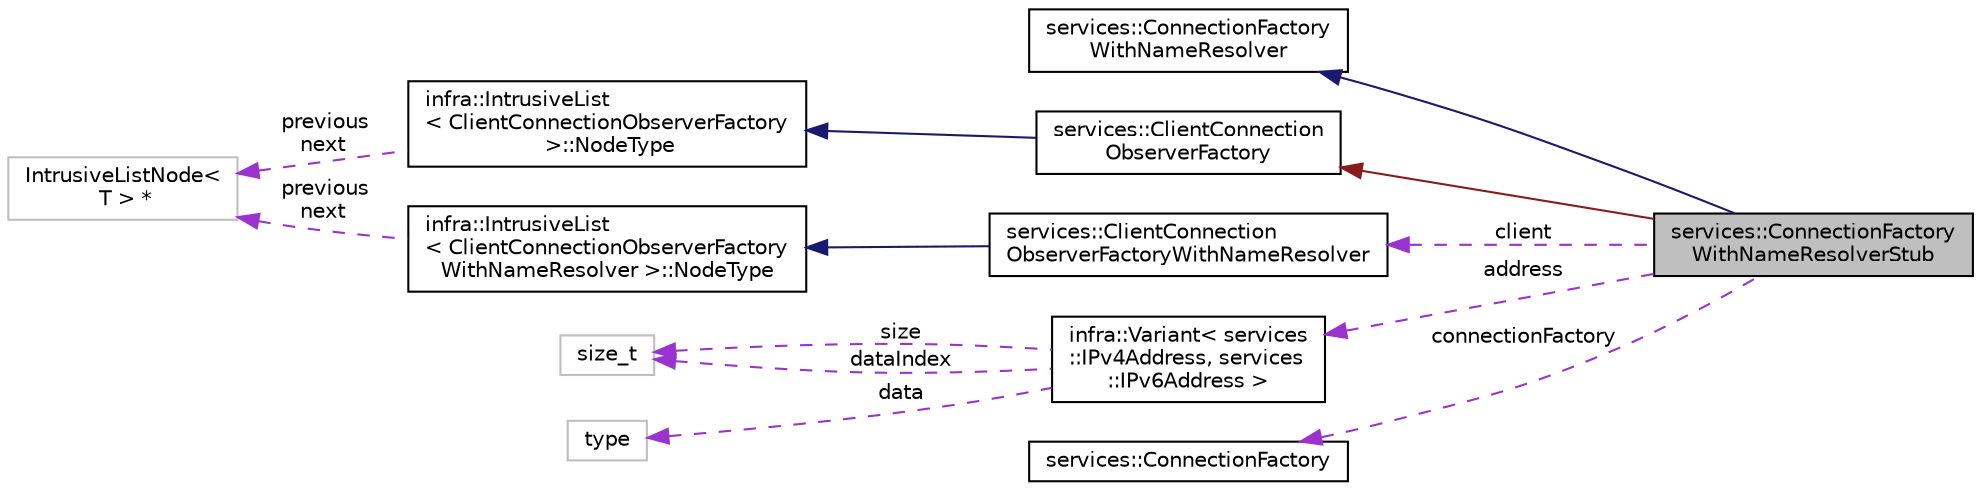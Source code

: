 digraph "services::ConnectionFactoryWithNameResolverStub"
{
 // INTERACTIVE_SVG=YES
  edge [fontname="Helvetica",fontsize="10",labelfontname="Helvetica",labelfontsize="10"];
  node [fontname="Helvetica",fontsize="10",shape=record];
  rankdir="LR";
  Node4 [label="services::ConnectionFactory\lWithNameResolverStub",height=0.2,width=0.4,color="black", fillcolor="grey75", style="filled", fontcolor="black"];
  Node5 -> Node4 [dir="back",color="midnightblue",fontsize="10",style="solid",fontname="Helvetica"];
  Node5 [label="services::ConnectionFactory\lWithNameResolver",height=0.2,width=0.4,color="black", fillcolor="white", style="filled",URL="$dc/dfc/classservices_1_1_connection_factory_with_name_resolver.html"];
  Node6 -> Node4 [dir="back",color="firebrick4",fontsize="10",style="solid",fontname="Helvetica"];
  Node6 [label="services::ClientConnection\lObserverFactory",height=0.2,width=0.4,color="black", fillcolor="white", style="filled",URL="$dc/d43/classservices_1_1_client_connection_observer_factory.html"];
  Node7 -> Node6 [dir="back",color="midnightblue",fontsize="10",style="solid",fontname="Helvetica"];
  Node7 [label="infra::IntrusiveList\l\< ClientConnectionObserverFactory\l \>::NodeType",height=0.2,width=0.4,color="black", fillcolor="white", style="filled",URL="$d7/da5/classinfra_1_1detail_1_1_intrusive_list_node.html"];
  Node8 -> Node7 [dir="back",color="darkorchid3",fontsize="10",style="dashed",label=" previous\nnext" ,fontname="Helvetica"];
  Node8 [label="IntrusiveListNode\<\l T \> *",height=0.2,width=0.4,color="grey75", fillcolor="white", style="filled"];
  Node9 -> Node4 [dir="back",color="darkorchid3",fontsize="10",style="dashed",label=" address" ,fontname="Helvetica"];
  Node9 [label="infra::Variant\< services\l::IPv4Address, services\l::IPv6Address \>",height=0.2,width=0.4,color="black", fillcolor="white", style="filled",URL="$da/d2a/classinfra_1_1_variant.html"];
  Node10 -> Node9 [dir="back",color="darkorchid3",fontsize="10",style="dashed",label=" size" ,fontname="Helvetica"];
  Node10 [label="size_t",height=0.2,width=0.4,color="grey75", fillcolor="white", style="filled"];
  Node10 -> Node9 [dir="back",color="darkorchid3",fontsize="10",style="dashed",label=" dataIndex" ,fontname="Helvetica"];
  Node11 -> Node9 [dir="back",color="darkorchid3",fontsize="10",style="dashed",label=" data" ,fontname="Helvetica"];
  Node11 [label="type",height=0.2,width=0.4,color="grey75", fillcolor="white", style="filled"];
  Node12 -> Node4 [dir="back",color="darkorchid3",fontsize="10",style="dashed",label=" client" ,fontname="Helvetica"];
  Node12 [label="services::ClientConnection\lObserverFactoryWithNameResolver",height=0.2,width=0.4,color="black", fillcolor="white", style="filled",URL="$de/d08/classservices_1_1_client_connection_observer_factory_with_name_resolver.html"];
  Node13 -> Node12 [dir="back",color="midnightblue",fontsize="10",style="solid",fontname="Helvetica"];
  Node13 [label="infra::IntrusiveList\l\< ClientConnectionObserverFactory\lWithNameResolver \>::NodeType",height=0.2,width=0.4,color="black", fillcolor="white", style="filled",URL="$d7/da5/classinfra_1_1detail_1_1_intrusive_list_node.html"];
  Node8 -> Node13 [dir="back",color="darkorchid3",fontsize="10",style="dashed",label=" previous\nnext" ,fontname="Helvetica"];
  Node14 -> Node4 [dir="back",color="darkorchid3",fontsize="10",style="dashed",label=" connectionFactory" ,fontname="Helvetica"];
  Node14 [label="services::ConnectionFactory",height=0.2,width=0.4,color="black", fillcolor="white", style="filled",URL="$db/db4/classservices_1_1_connection_factory.html"];
}
